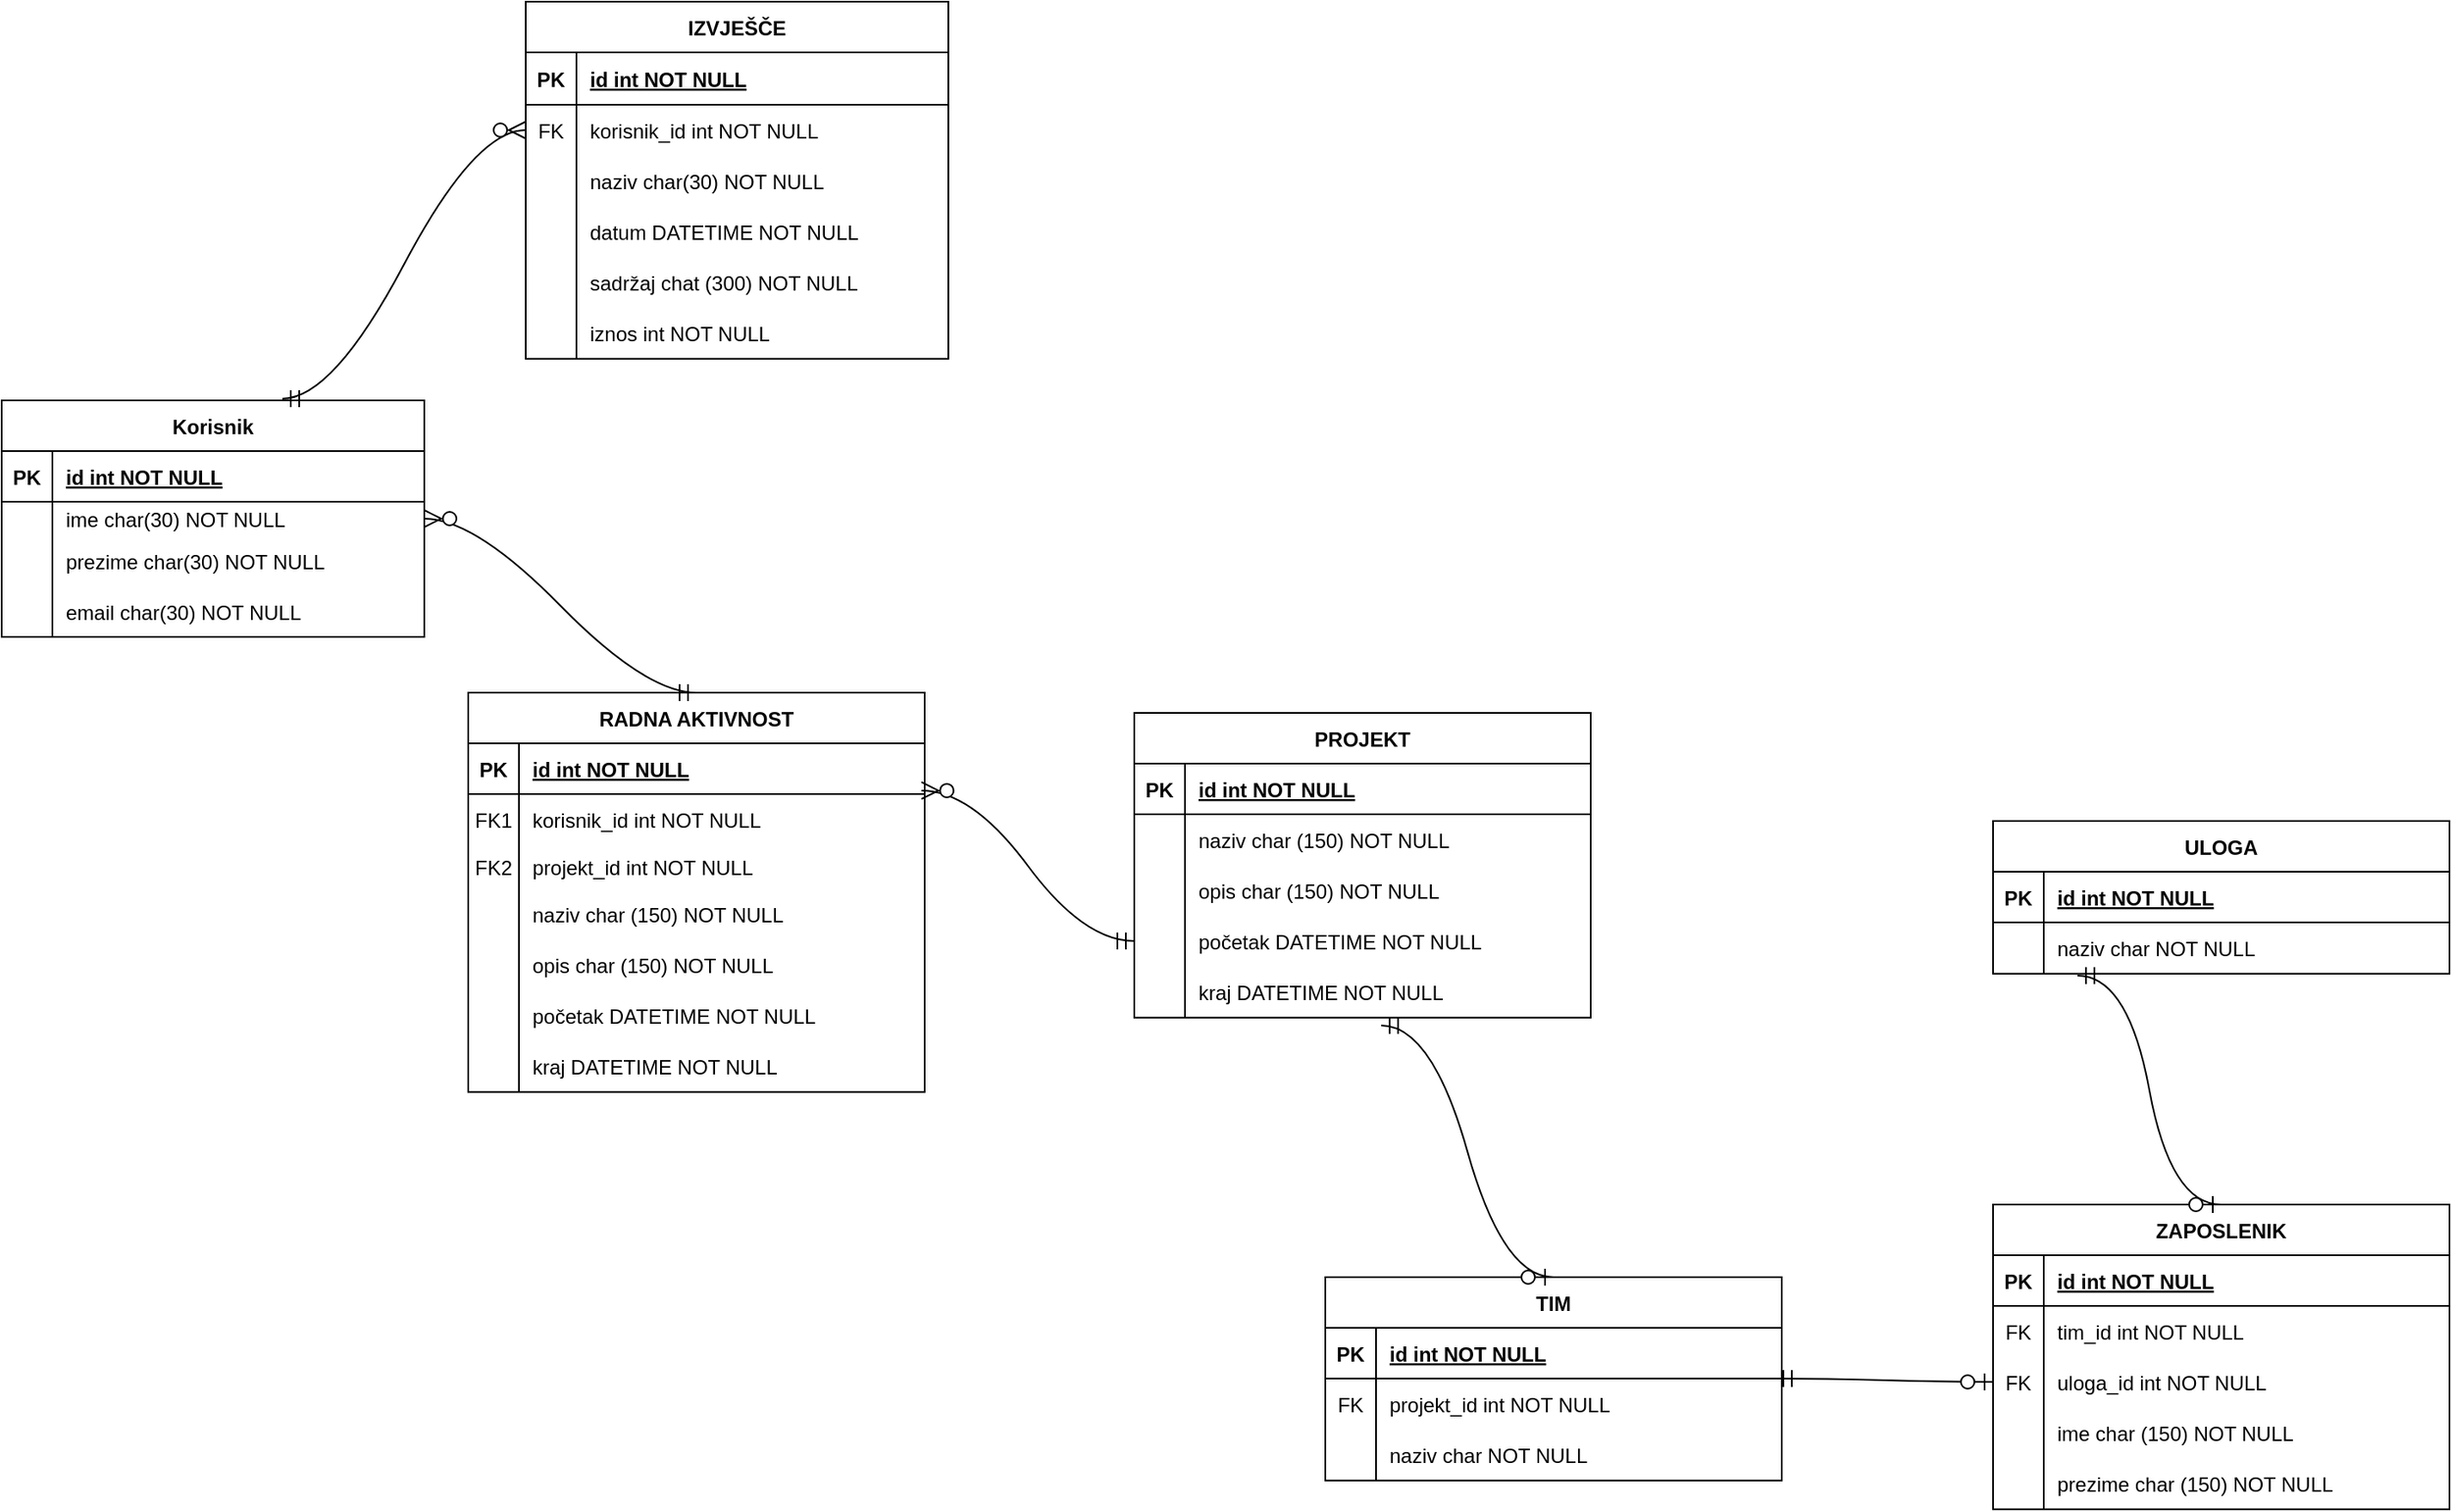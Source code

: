 <mxfile version="24.5.4" type="device">
  <diagram name="Page-1" id="-xuF1liyRMMEvNFlTRaI">
    <mxGraphModel dx="1222" dy="745" grid="0" gridSize="10" guides="1" tooltips="1" connect="1" arrows="1" fold="1" page="1" pageScale="1" pageWidth="2336" pageHeight="1654" math="0" shadow="0">
      <root>
        <mxCell id="0" />
        <mxCell id="1" parent="0" />
        <mxCell id="At3crt5vRcggLfKBgVWZ-40" value="IZVJEŠČE" style="shape=table;startSize=30;container=1;collapsible=1;childLayout=tableLayout;fixedRows=1;rowLines=0;fontStyle=1;align=center;resizeLast=1;" parent="1" vertex="1">
          <mxGeometry x="371" y="38" width="250" height="211.333" as="geometry" />
        </mxCell>
        <mxCell id="At3crt5vRcggLfKBgVWZ-41" value="" style="shape=partialRectangle;collapsible=0;dropTarget=0;pointerEvents=0;fillColor=none;points=[[0,0.5],[1,0.5]];portConstraint=eastwest;top=0;left=0;right=0;bottom=1;" parent="At3crt5vRcggLfKBgVWZ-40" vertex="1">
          <mxGeometry y="30" width="250" height="31" as="geometry" />
        </mxCell>
        <mxCell id="At3crt5vRcggLfKBgVWZ-42" value="PK" style="shape=partialRectangle;overflow=hidden;connectable=0;fillColor=none;top=0;left=0;bottom=0;right=0;fontStyle=1;" parent="At3crt5vRcggLfKBgVWZ-41" vertex="1">
          <mxGeometry width="30" height="31" as="geometry">
            <mxRectangle width="30" height="31" as="alternateBounds" />
          </mxGeometry>
        </mxCell>
        <mxCell id="At3crt5vRcggLfKBgVWZ-43" value="id int NOT NULL " style="shape=partialRectangle;overflow=hidden;connectable=0;fillColor=none;top=0;left=0;bottom=0;right=0;align=left;spacingLeft=6;fontStyle=5;" parent="At3crt5vRcggLfKBgVWZ-41" vertex="1">
          <mxGeometry x="30" width="220" height="31" as="geometry">
            <mxRectangle width="220" height="31" as="alternateBounds" />
          </mxGeometry>
        </mxCell>
        <mxCell id="At3crt5vRcggLfKBgVWZ-47" value="" style="shape=partialRectangle;collapsible=0;dropTarget=0;pointerEvents=0;fillColor=none;points=[[0,0.5],[1,0.5]];portConstraint=eastwest;top=0;left=0;right=0;bottom=0;" parent="At3crt5vRcggLfKBgVWZ-40" vertex="1">
          <mxGeometry y="61" width="250" height="30" as="geometry" />
        </mxCell>
        <mxCell id="At3crt5vRcggLfKBgVWZ-48" value="FK" style="shape=partialRectangle;overflow=hidden;connectable=0;fillColor=none;top=0;left=0;bottom=0;right=0;" parent="At3crt5vRcggLfKBgVWZ-47" vertex="1">
          <mxGeometry width="30" height="30" as="geometry">
            <mxRectangle width="30" height="30" as="alternateBounds" />
          </mxGeometry>
        </mxCell>
        <mxCell id="At3crt5vRcggLfKBgVWZ-49" value="korisnik_id int NOT NULL" style="shape=partialRectangle;overflow=hidden;connectable=0;fillColor=none;top=0;left=0;bottom=0;right=0;align=left;spacingLeft=6;" parent="At3crt5vRcggLfKBgVWZ-47" vertex="1">
          <mxGeometry x="30" width="220" height="30" as="geometry">
            <mxRectangle width="220" height="30" as="alternateBounds" />
          </mxGeometry>
        </mxCell>
        <mxCell id="At3crt5vRcggLfKBgVWZ-50" value="" style="shape=partialRectangle;collapsible=0;dropTarget=0;pointerEvents=0;fillColor=none;points=[[0,0.5],[1,0.5]];portConstraint=eastwest;top=0;left=0;right=0;bottom=0;" parent="At3crt5vRcggLfKBgVWZ-40" vertex="1">
          <mxGeometry y="91" width="250" height="30" as="geometry" />
        </mxCell>
        <mxCell id="At3crt5vRcggLfKBgVWZ-51" value="" style="shape=partialRectangle;overflow=hidden;connectable=0;fillColor=none;top=0;left=0;bottom=0;right=0;" parent="At3crt5vRcggLfKBgVWZ-50" vertex="1">
          <mxGeometry width="30" height="30" as="geometry">
            <mxRectangle width="30" height="30" as="alternateBounds" />
          </mxGeometry>
        </mxCell>
        <mxCell id="At3crt5vRcggLfKBgVWZ-52" value="naziv char(30) NOT NULL" style="shape=partialRectangle;overflow=hidden;connectable=0;fillColor=none;top=0;left=0;bottom=0;right=0;align=left;spacingLeft=6;" parent="At3crt5vRcggLfKBgVWZ-50" vertex="1">
          <mxGeometry x="30" width="220" height="30" as="geometry">
            <mxRectangle width="220" height="30" as="alternateBounds" />
          </mxGeometry>
        </mxCell>
        <mxCell id="ThyVsO0l4hg6uF869Wb_-34" style="shape=partialRectangle;collapsible=0;dropTarget=0;pointerEvents=0;fillColor=none;points=[[0,0.5],[1,0.5]];portConstraint=eastwest;top=0;left=0;right=0;bottom=0;" parent="At3crt5vRcggLfKBgVWZ-40" vertex="1">
          <mxGeometry y="121" width="250" height="30" as="geometry" />
        </mxCell>
        <mxCell id="ThyVsO0l4hg6uF869Wb_-35" style="shape=partialRectangle;overflow=hidden;connectable=0;fillColor=none;top=0;left=0;bottom=0;right=0;" parent="ThyVsO0l4hg6uF869Wb_-34" vertex="1">
          <mxGeometry width="30" height="30" as="geometry">
            <mxRectangle width="30" height="30" as="alternateBounds" />
          </mxGeometry>
        </mxCell>
        <mxCell id="ThyVsO0l4hg6uF869Wb_-36" value="datum DATETIME NOT NULL" style="shape=partialRectangle;overflow=hidden;connectable=0;fillColor=none;top=0;left=0;bottom=0;right=0;align=left;spacingLeft=6;" parent="ThyVsO0l4hg6uF869Wb_-34" vertex="1">
          <mxGeometry x="30" width="220" height="30" as="geometry">
            <mxRectangle width="220" height="30" as="alternateBounds" />
          </mxGeometry>
        </mxCell>
        <mxCell id="ThyVsO0l4hg6uF869Wb_-37" style="shape=partialRectangle;collapsible=0;dropTarget=0;pointerEvents=0;fillColor=none;points=[[0,0.5],[1,0.5]];portConstraint=eastwest;top=0;left=0;right=0;bottom=0;" parent="At3crt5vRcggLfKBgVWZ-40" vertex="1">
          <mxGeometry y="151" width="250" height="30" as="geometry" />
        </mxCell>
        <mxCell id="ThyVsO0l4hg6uF869Wb_-38" style="shape=partialRectangle;overflow=hidden;connectable=0;fillColor=none;top=0;left=0;bottom=0;right=0;" parent="ThyVsO0l4hg6uF869Wb_-37" vertex="1">
          <mxGeometry width="30" height="30" as="geometry">
            <mxRectangle width="30" height="30" as="alternateBounds" />
          </mxGeometry>
        </mxCell>
        <mxCell id="ThyVsO0l4hg6uF869Wb_-39" value="sadržaj chat (300) NOT NULL" style="shape=partialRectangle;overflow=hidden;connectable=0;fillColor=none;top=0;left=0;bottom=0;right=0;align=left;spacingLeft=6;" parent="ThyVsO0l4hg6uF869Wb_-37" vertex="1">
          <mxGeometry x="30" width="220" height="30" as="geometry">
            <mxRectangle width="220" height="30" as="alternateBounds" />
          </mxGeometry>
        </mxCell>
        <mxCell id="At3crt5vRcggLfKBgVWZ-53" value="" style="shape=partialRectangle;collapsible=0;dropTarget=0;pointerEvents=0;fillColor=none;points=[[0,0.5],[1,0.5]];portConstraint=eastwest;top=0;left=0;right=0;bottom=0;" parent="At3crt5vRcggLfKBgVWZ-40" vertex="1">
          <mxGeometry y="181" width="250" height="30" as="geometry" />
        </mxCell>
        <mxCell id="At3crt5vRcggLfKBgVWZ-54" value="" style="shape=partialRectangle;overflow=hidden;connectable=0;fillColor=none;top=0;left=0;bottom=0;right=0;" parent="At3crt5vRcggLfKBgVWZ-53" vertex="1">
          <mxGeometry width="30" height="30" as="geometry">
            <mxRectangle width="30" height="30" as="alternateBounds" />
          </mxGeometry>
        </mxCell>
        <mxCell id="At3crt5vRcggLfKBgVWZ-55" value="iznos int NOT NULL" style="shape=partialRectangle;overflow=hidden;connectable=0;fillColor=none;top=0;left=0;bottom=0;right=0;align=left;spacingLeft=6;" parent="At3crt5vRcggLfKBgVWZ-53" vertex="1">
          <mxGeometry x="30" width="220" height="30" as="geometry">
            <mxRectangle width="220" height="30" as="alternateBounds" />
          </mxGeometry>
        </mxCell>
        <mxCell id="At3crt5vRcggLfKBgVWZ-120" value="RADNA AKTIVNOST" style="shape=table;startSize=30;container=1;collapsible=1;childLayout=tableLayout;fixedRows=1;rowLines=0;fontStyle=1;align=center;resizeLast=1;" parent="1" vertex="1">
          <mxGeometry x="337" y="447" width="270" height="236.417" as="geometry" />
        </mxCell>
        <mxCell id="At3crt5vRcggLfKBgVWZ-121" value="" style="shape=partialRectangle;collapsible=0;dropTarget=0;pointerEvents=0;fillColor=none;points=[[0,0.5],[1,0.5]];portConstraint=eastwest;top=0;left=0;right=0;bottom=1;" parent="At3crt5vRcggLfKBgVWZ-120" vertex="1">
          <mxGeometry y="30" width="270" height="30" as="geometry" />
        </mxCell>
        <mxCell id="At3crt5vRcggLfKBgVWZ-122" value="PK" style="shape=partialRectangle;overflow=hidden;connectable=0;fillColor=none;top=0;left=0;bottom=0;right=0;fontStyle=1;" parent="At3crt5vRcggLfKBgVWZ-121" vertex="1">
          <mxGeometry width="30" height="30" as="geometry">
            <mxRectangle width="30" height="30" as="alternateBounds" />
          </mxGeometry>
        </mxCell>
        <mxCell id="At3crt5vRcggLfKBgVWZ-123" value="id int NOT NULL " style="shape=partialRectangle;overflow=hidden;connectable=0;fillColor=none;top=0;left=0;bottom=0;right=0;align=left;spacingLeft=6;fontStyle=5;" parent="At3crt5vRcggLfKBgVWZ-121" vertex="1">
          <mxGeometry x="30" width="240" height="30" as="geometry">
            <mxRectangle width="240" height="30" as="alternateBounds" />
          </mxGeometry>
        </mxCell>
        <mxCell id="At3crt5vRcggLfKBgVWZ-124" value="" style="shape=partialRectangle;collapsible=0;dropTarget=0;pointerEvents=0;fillColor=none;points=[[0,0.5],[1,0.5]];portConstraint=eastwest;top=0;left=0;right=0;bottom=0;" parent="At3crt5vRcggLfKBgVWZ-120" vertex="1">
          <mxGeometry y="60" width="270" height="30" as="geometry" />
        </mxCell>
        <mxCell id="At3crt5vRcggLfKBgVWZ-125" value="FK1" style="shape=partialRectangle;overflow=hidden;connectable=0;fillColor=none;top=0;left=0;bottom=0;right=0;" parent="At3crt5vRcggLfKBgVWZ-124" vertex="1">
          <mxGeometry width="30" height="30" as="geometry">
            <mxRectangle width="30" height="30" as="alternateBounds" />
          </mxGeometry>
        </mxCell>
        <mxCell id="At3crt5vRcggLfKBgVWZ-126" value="korisnik_id int NOT NULL" style="shape=partialRectangle;overflow=hidden;connectable=0;fillColor=none;top=0;left=0;bottom=0;right=0;align=left;spacingLeft=6;" parent="At3crt5vRcggLfKBgVWZ-124" vertex="1">
          <mxGeometry x="30" width="240" height="30" as="geometry">
            <mxRectangle width="240" height="30" as="alternateBounds" />
          </mxGeometry>
        </mxCell>
        <mxCell id="At3crt5vRcggLfKBgVWZ-127" value="" style="shape=partialRectangle;collapsible=0;dropTarget=0;pointerEvents=0;fillColor=none;points=[[0,0.5],[1,0.5]];portConstraint=eastwest;top=0;left=0;right=0;bottom=0;" parent="At3crt5vRcggLfKBgVWZ-120" vertex="1">
          <mxGeometry y="90" width="270" height="26" as="geometry" />
        </mxCell>
        <mxCell id="At3crt5vRcggLfKBgVWZ-128" value="FK2" style="shape=partialRectangle;overflow=hidden;connectable=0;fillColor=none;top=0;left=0;bottom=0;right=0;" parent="At3crt5vRcggLfKBgVWZ-127" vertex="1">
          <mxGeometry width="30" height="26" as="geometry">
            <mxRectangle width="30" height="26" as="alternateBounds" />
          </mxGeometry>
        </mxCell>
        <mxCell id="At3crt5vRcggLfKBgVWZ-129" value="projekt_id int NOT NULL" style="shape=partialRectangle;overflow=hidden;connectable=0;fillColor=none;top=0;left=0;bottom=0;right=0;align=left;spacingLeft=6;" parent="At3crt5vRcggLfKBgVWZ-127" vertex="1">
          <mxGeometry x="30" width="240" height="26" as="geometry">
            <mxRectangle width="240" height="26" as="alternateBounds" />
          </mxGeometry>
        </mxCell>
        <mxCell id="ThyVsO0l4hg6uF869Wb_-31" style="shape=partialRectangle;collapsible=0;dropTarget=0;pointerEvents=0;fillColor=none;points=[[0,0.5],[1,0.5]];portConstraint=eastwest;top=0;left=0;right=0;bottom=0;" parent="At3crt5vRcggLfKBgVWZ-120" vertex="1">
          <mxGeometry y="116" width="270" height="30" as="geometry" />
        </mxCell>
        <mxCell id="ThyVsO0l4hg6uF869Wb_-32" style="shape=partialRectangle;overflow=hidden;connectable=0;fillColor=none;top=0;left=0;bottom=0;right=0;" parent="ThyVsO0l4hg6uF869Wb_-31" vertex="1">
          <mxGeometry width="30" height="30" as="geometry">
            <mxRectangle width="30" height="30" as="alternateBounds" />
          </mxGeometry>
        </mxCell>
        <mxCell id="ThyVsO0l4hg6uF869Wb_-33" value="naziv char (150) NOT NULL" style="shape=partialRectangle;overflow=hidden;connectable=0;fillColor=none;top=0;left=0;bottom=0;right=0;align=left;spacingLeft=6;" parent="ThyVsO0l4hg6uF869Wb_-31" vertex="1">
          <mxGeometry x="30" width="240" height="30" as="geometry">
            <mxRectangle width="240" height="30" as="alternateBounds" />
          </mxGeometry>
        </mxCell>
        <mxCell id="At3crt5vRcggLfKBgVWZ-130" value="" style="shape=partialRectangle;collapsible=0;dropTarget=0;pointerEvents=0;fillColor=none;points=[[0,0.5],[1,0.5]];portConstraint=eastwest;top=0;left=0;right=0;bottom=0;" parent="At3crt5vRcggLfKBgVWZ-120" vertex="1">
          <mxGeometry y="146" width="270" height="30" as="geometry" />
        </mxCell>
        <mxCell id="At3crt5vRcggLfKBgVWZ-131" value="" style="shape=partialRectangle;overflow=hidden;connectable=0;fillColor=none;top=0;left=0;bottom=0;right=0;" parent="At3crt5vRcggLfKBgVWZ-130" vertex="1">
          <mxGeometry width="30" height="30" as="geometry">
            <mxRectangle width="30" height="30" as="alternateBounds" />
          </mxGeometry>
        </mxCell>
        <mxCell id="At3crt5vRcggLfKBgVWZ-132" value="opis char (150) NOT NULL" style="shape=partialRectangle;overflow=hidden;connectable=0;fillColor=none;top=0;left=0;bottom=0;right=0;align=left;spacingLeft=6;" parent="At3crt5vRcggLfKBgVWZ-130" vertex="1">
          <mxGeometry x="30" width="240" height="30" as="geometry">
            <mxRectangle width="240" height="30" as="alternateBounds" />
          </mxGeometry>
        </mxCell>
        <mxCell id="ThyVsO0l4hg6uF869Wb_-27" style="shape=partialRectangle;collapsible=0;dropTarget=0;pointerEvents=0;fillColor=none;points=[[0,0.5],[1,0.5]];portConstraint=eastwest;top=0;left=0;right=0;bottom=0;" parent="At3crt5vRcggLfKBgVWZ-120" vertex="1">
          <mxGeometry y="176" width="270" height="30" as="geometry" />
        </mxCell>
        <mxCell id="ThyVsO0l4hg6uF869Wb_-28" style="shape=partialRectangle;overflow=hidden;connectable=0;fillColor=none;top=0;left=0;bottom=0;right=0;" parent="ThyVsO0l4hg6uF869Wb_-27" vertex="1">
          <mxGeometry width="30" height="30" as="geometry">
            <mxRectangle width="30" height="30" as="alternateBounds" />
          </mxGeometry>
        </mxCell>
        <mxCell id="ThyVsO0l4hg6uF869Wb_-29" value="početak DATETIME NOT NULL" style="shape=partialRectangle;overflow=hidden;connectable=0;fillColor=none;top=0;left=0;bottom=0;right=0;align=left;spacingLeft=6;" parent="ThyVsO0l4hg6uF869Wb_-27" vertex="1">
          <mxGeometry x="30" width="240" height="30" as="geometry">
            <mxRectangle width="240" height="30" as="alternateBounds" />
          </mxGeometry>
        </mxCell>
        <mxCell id="At3crt5vRcggLfKBgVWZ-292" value="" style="shape=partialRectangle;collapsible=0;dropTarget=0;pointerEvents=0;fillColor=none;points=[[0,0.5],[1,0.5]];portConstraint=eastwest;top=0;left=0;right=0;bottom=0;" parent="At3crt5vRcggLfKBgVWZ-120" vertex="1">
          <mxGeometry y="206" width="270" height="30" as="geometry" />
        </mxCell>
        <mxCell id="At3crt5vRcggLfKBgVWZ-293" value="" style="shape=partialRectangle;overflow=hidden;connectable=0;fillColor=none;top=0;left=0;bottom=0;right=0;" parent="At3crt5vRcggLfKBgVWZ-292" vertex="1">
          <mxGeometry width="30" height="30" as="geometry">
            <mxRectangle width="30" height="30" as="alternateBounds" />
          </mxGeometry>
        </mxCell>
        <mxCell id="At3crt5vRcggLfKBgVWZ-294" value="kraj DATETIME NOT NULL" style="shape=partialRectangle;overflow=hidden;connectable=0;fillColor=none;top=0;left=0;bottom=0;right=0;align=left;spacingLeft=6;" parent="At3crt5vRcggLfKBgVWZ-292" vertex="1">
          <mxGeometry x="30" width="240" height="30" as="geometry">
            <mxRectangle width="240" height="30" as="alternateBounds" />
          </mxGeometry>
        </mxCell>
        <mxCell id="At3crt5vRcggLfKBgVWZ-72" value="Korisnik" style="shape=table;startSize=30;container=1;collapsible=1;childLayout=tableLayout;fixedRows=1;rowLines=0;fontStyle=1;align=center;resizeLast=1;" parent="1" vertex="1">
          <mxGeometry x="61" y="274" width="250" height="140" as="geometry" />
        </mxCell>
        <mxCell id="At3crt5vRcggLfKBgVWZ-73" value="" style="shape=partialRectangle;collapsible=0;dropTarget=0;pointerEvents=0;fillColor=none;points=[[0,0.5],[1,0.5]];portConstraint=eastwest;top=0;left=0;right=0;bottom=1;" parent="At3crt5vRcggLfKBgVWZ-72" vertex="1">
          <mxGeometry y="30" width="250" height="30" as="geometry" />
        </mxCell>
        <mxCell id="At3crt5vRcggLfKBgVWZ-74" value="PK" style="shape=partialRectangle;overflow=hidden;connectable=0;fillColor=none;top=0;left=0;bottom=0;right=0;fontStyle=1;" parent="At3crt5vRcggLfKBgVWZ-73" vertex="1">
          <mxGeometry width="30" height="30" as="geometry">
            <mxRectangle width="30" height="30" as="alternateBounds" />
          </mxGeometry>
        </mxCell>
        <mxCell id="At3crt5vRcggLfKBgVWZ-75" value="id int NOT NULL " style="shape=partialRectangle;overflow=hidden;connectable=0;fillColor=none;top=0;left=0;bottom=0;right=0;align=left;spacingLeft=6;fontStyle=5;" parent="At3crt5vRcggLfKBgVWZ-73" vertex="1">
          <mxGeometry x="30" width="220" height="30" as="geometry">
            <mxRectangle width="220" height="30" as="alternateBounds" />
          </mxGeometry>
        </mxCell>
        <mxCell id="At3crt5vRcggLfKBgVWZ-79" value="" style="shape=partialRectangle;collapsible=0;dropTarget=0;pointerEvents=0;fillColor=none;points=[[0,0.5],[1,0.5]];portConstraint=eastwest;top=0;left=0;right=0;bottom=0;" parent="At3crt5vRcggLfKBgVWZ-72" vertex="1">
          <mxGeometry y="60" width="250" height="20" as="geometry" />
        </mxCell>
        <mxCell id="At3crt5vRcggLfKBgVWZ-80" value="" style="shape=partialRectangle;overflow=hidden;connectable=0;fillColor=none;top=0;left=0;bottom=0;right=0;" parent="At3crt5vRcggLfKBgVWZ-79" vertex="1">
          <mxGeometry width="30" height="20" as="geometry">
            <mxRectangle width="30" height="20" as="alternateBounds" />
          </mxGeometry>
        </mxCell>
        <mxCell id="At3crt5vRcggLfKBgVWZ-81" value="ime char(30) NOT NULL" style="shape=partialRectangle;overflow=hidden;connectable=0;fillColor=none;top=0;left=0;bottom=0;right=0;align=left;spacingLeft=6;" parent="At3crt5vRcggLfKBgVWZ-79" vertex="1">
          <mxGeometry x="30" width="220" height="20" as="geometry">
            <mxRectangle width="220" height="20" as="alternateBounds" />
          </mxGeometry>
        </mxCell>
        <mxCell id="At3crt5vRcggLfKBgVWZ-82" value="" style="shape=partialRectangle;collapsible=0;dropTarget=0;pointerEvents=0;fillColor=none;points=[[0,0.5],[1,0.5]];portConstraint=eastwest;top=0;left=0;right=0;bottom=0;" parent="At3crt5vRcggLfKBgVWZ-72" vertex="1">
          <mxGeometry y="80" width="250" height="30" as="geometry" />
        </mxCell>
        <mxCell id="At3crt5vRcggLfKBgVWZ-83" value="" style="shape=partialRectangle;overflow=hidden;connectable=0;fillColor=none;top=0;left=0;bottom=0;right=0;" parent="At3crt5vRcggLfKBgVWZ-82" vertex="1">
          <mxGeometry width="30" height="30" as="geometry">
            <mxRectangle width="30" height="30" as="alternateBounds" />
          </mxGeometry>
        </mxCell>
        <mxCell id="At3crt5vRcggLfKBgVWZ-84" value="prezime char(30) NOT NULL" style="shape=partialRectangle;overflow=hidden;connectable=0;fillColor=none;top=0;left=0;bottom=0;right=0;align=left;spacingLeft=6;" parent="At3crt5vRcggLfKBgVWZ-82" vertex="1">
          <mxGeometry x="30" width="220" height="30" as="geometry">
            <mxRectangle width="220" height="30" as="alternateBounds" />
          </mxGeometry>
        </mxCell>
        <mxCell id="At3crt5vRcggLfKBgVWZ-88" value="" style="shape=partialRectangle;collapsible=0;dropTarget=0;pointerEvents=0;fillColor=none;points=[[0,0.5],[1,0.5]];portConstraint=eastwest;top=0;left=0;right=0;bottom=0;" parent="At3crt5vRcggLfKBgVWZ-72" vertex="1">
          <mxGeometry y="110" width="250" height="30" as="geometry" />
        </mxCell>
        <mxCell id="At3crt5vRcggLfKBgVWZ-89" value="" style="shape=partialRectangle;overflow=hidden;connectable=0;fillColor=none;top=0;left=0;bottom=0;right=0;" parent="At3crt5vRcggLfKBgVWZ-88" vertex="1">
          <mxGeometry width="30" height="30" as="geometry">
            <mxRectangle width="30" height="30" as="alternateBounds" />
          </mxGeometry>
        </mxCell>
        <mxCell id="At3crt5vRcggLfKBgVWZ-90" value="email char(30) NOT NULL" style="shape=partialRectangle;overflow=hidden;connectable=0;fillColor=none;top=0;left=0;bottom=0;right=0;align=left;spacingLeft=6;" parent="At3crt5vRcggLfKBgVWZ-88" vertex="1">
          <mxGeometry x="30" width="220" height="30" as="geometry">
            <mxRectangle width="220" height="30" as="alternateBounds" />
          </mxGeometry>
        </mxCell>
        <mxCell id="ThyVsO0l4hg6uF869Wb_-25" value="" style="shape=partialRectangle;overflow=hidden;connectable=0;fillColor=none;top=0;left=0;bottom=0;right=0;" parent="1" vertex="1">
          <mxGeometry x="337" y="624" width="30" height="30" as="geometry">
            <mxRectangle width="30" height="30" as="alternateBounds" />
          </mxGeometry>
        </mxCell>
        <mxCell id="ThyVsO0l4hg6uF869Wb_-85" value="PROJEKT" style="shape=table;startSize=30;container=1;collapsible=1;childLayout=tableLayout;fixedRows=1;rowLines=0;fontStyle=1;align=center;resizeLast=1;" parent="1" vertex="1">
          <mxGeometry x="731" y="459" width="270" height="180.417" as="geometry" />
        </mxCell>
        <mxCell id="ThyVsO0l4hg6uF869Wb_-86" value="" style="shape=partialRectangle;collapsible=0;dropTarget=0;pointerEvents=0;fillColor=none;points=[[0,0.5],[1,0.5]];portConstraint=eastwest;top=0;left=0;right=0;bottom=1;" parent="ThyVsO0l4hg6uF869Wb_-85" vertex="1">
          <mxGeometry y="30" width="270" height="30" as="geometry" />
        </mxCell>
        <mxCell id="ThyVsO0l4hg6uF869Wb_-87" value="PK" style="shape=partialRectangle;overflow=hidden;connectable=0;fillColor=none;top=0;left=0;bottom=0;right=0;fontStyle=1;" parent="ThyVsO0l4hg6uF869Wb_-86" vertex="1">
          <mxGeometry width="30" height="30" as="geometry">
            <mxRectangle width="30" height="30" as="alternateBounds" />
          </mxGeometry>
        </mxCell>
        <mxCell id="ThyVsO0l4hg6uF869Wb_-88" value="id int NOT NULL " style="shape=partialRectangle;overflow=hidden;connectable=0;fillColor=none;top=0;left=0;bottom=0;right=0;align=left;spacingLeft=6;fontStyle=5;" parent="ThyVsO0l4hg6uF869Wb_-86" vertex="1">
          <mxGeometry x="30" width="240" height="30" as="geometry">
            <mxRectangle width="240" height="30" as="alternateBounds" />
          </mxGeometry>
        </mxCell>
        <mxCell id="ThyVsO0l4hg6uF869Wb_-95" style="shape=partialRectangle;collapsible=0;dropTarget=0;pointerEvents=0;fillColor=none;points=[[0,0.5],[1,0.5]];portConstraint=eastwest;top=0;left=0;right=0;bottom=0;" parent="ThyVsO0l4hg6uF869Wb_-85" vertex="1">
          <mxGeometry y="60" width="270" height="30" as="geometry" />
        </mxCell>
        <mxCell id="ThyVsO0l4hg6uF869Wb_-96" style="shape=partialRectangle;overflow=hidden;connectable=0;fillColor=none;top=0;left=0;bottom=0;right=0;" parent="ThyVsO0l4hg6uF869Wb_-95" vertex="1">
          <mxGeometry width="30" height="30" as="geometry">
            <mxRectangle width="30" height="30" as="alternateBounds" />
          </mxGeometry>
        </mxCell>
        <mxCell id="ThyVsO0l4hg6uF869Wb_-97" value="naziv char (150) NOT NULL" style="shape=partialRectangle;overflow=hidden;connectable=0;fillColor=none;top=0;left=0;bottom=0;right=0;align=left;spacingLeft=6;" parent="ThyVsO0l4hg6uF869Wb_-95" vertex="1">
          <mxGeometry x="30" width="240" height="30" as="geometry">
            <mxRectangle width="240" height="30" as="alternateBounds" />
          </mxGeometry>
        </mxCell>
        <mxCell id="ThyVsO0l4hg6uF869Wb_-98" value="" style="shape=partialRectangle;collapsible=0;dropTarget=0;pointerEvents=0;fillColor=none;points=[[0,0.5],[1,0.5]];portConstraint=eastwest;top=0;left=0;right=0;bottom=0;" parent="ThyVsO0l4hg6uF869Wb_-85" vertex="1">
          <mxGeometry y="90" width="270" height="30" as="geometry" />
        </mxCell>
        <mxCell id="ThyVsO0l4hg6uF869Wb_-99" value="" style="shape=partialRectangle;overflow=hidden;connectable=0;fillColor=none;top=0;left=0;bottom=0;right=0;" parent="ThyVsO0l4hg6uF869Wb_-98" vertex="1">
          <mxGeometry width="30" height="30" as="geometry">
            <mxRectangle width="30" height="30" as="alternateBounds" />
          </mxGeometry>
        </mxCell>
        <mxCell id="ThyVsO0l4hg6uF869Wb_-100" value="opis char (150) NOT NULL" style="shape=partialRectangle;overflow=hidden;connectable=0;fillColor=none;top=0;left=0;bottom=0;right=0;align=left;spacingLeft=6;" parent="ThyVsO0l4hg6uF869Wb_-98" vertex="1">
          <mxGeometry x="30" width="240" height="30" as="geometry">
            <mxRectangle width="240" height="30" as="alternateBounds" />
          </mxGeometry>
        </mxCell>
        <mxCell id="ThyVsO0l4hg6uF869Wb_-101" style="shape=partialRectangle;collapsible=0;dropTarget=0;pointerEvents=0;fillColor=none;points=[[0,0.5],[1,0.5]];portConstraint=eastwest;top=0;left=0;right=0;bottom=0;" parent="ThyVsO0l4hg6uF869Wb_-85" vertex="1">
          <mxGeometry y="120" width="270" height="30" as="geometry" />
        </mxCell>
        <mxCell id="ThyVsO0l4hg6uF869Wb_-102" style="shape=partialRectangle;overflow=hidden;connectable=0;fillColor=none;top=0;left=0;bottom=0;right=0;" parent="ThyVsO0l4hg6uF869Wb_-101" vertex="1">
          <mxGeometry width="30" height="30" as="geometry">
            <mxRectangle width="30" height="30" as="alternateBounds" />
          </mxGeometry>
        </mxCell>
        <mxCell id="ThyVsO0l4hg6uF869Wb_-103" value="početak DATETIME NOT NULL" style="shape=partialRectangle;overflow=hidden;connectable=0;fillColor=none;top=0;left=0;bottom=0;right=0;align=left;spacingLeft=6;" parent="ThyVsO0l4hg6uF869Wb_-101" vertex="1">
          <mxGeometry x="30" width="240" height="30" as="geometry">
            <mxRectangle width="240" height="30" as="alternateBounds" />
          </mxGeometry>
        </mxCell>
        <mxCell id="ThyVsO0l4hg6uF869Wb_-104" value="" style="shape=partialRectangle;collapsible=0;dropTarget=0;pointerEvents=0;fillColor=none;points=[[0,0.5],[1,0.5]];portConstraint=eastwest;top=0;left=0;right=0;bottom=0;" parent="ThyVsO0l4hg6uF869Wb_-85" vertex="1">
          <mxGeometry y="150" width="270" height="30" as="geometry" />
        </mxCell>
        <mxCell id="ThyVsO0l4hg6uF869Wb_-105" value="" style="shape=partialRectangle;overflow=hidden;connectable=0;fillColor=none;top=0;left=0;bottom=0;right=0;" parent="ThyVsO0l4hg6uF869Wb_-104" vertex="1">
          <mxGeometry width="30" height="30" as="geometry">
            <mxRectangle width="30" height="30" as="alternateBounds" />
          </mxGeometry>
        </mxCell>
        <mxCell id="ThyVsO0l4hg6uF869Wb_-106" value="kraj DATETIME NOT NULL" style="shape=partialRectangle;overflow=hidden;connectable=0;fillColor=none;top=0;left=0;bottom=0;right=0;align=left;spacingLeft=6;" parent="ThyVsO0l4hg6uF869Wb_-104" vertex="1">
          <mxGeometry x="30" width="240" height="30" as="geometry">
            <mxRectangle width="240" height="30" as="alternateBounds" />
          </mxGeometry>
        </mxCell>
        <mxCell id="ThyVsO0l4hg6uF869Wb_-129" value="TIM" style="shape=table;startSize=30;container=1;collapsible=1;childLayout=tableLayout;fixedRows=1;rowLines=0;fontStyle=1;align=center;resizeLast=1;" parent="1" vertex="1">
          <mxGeometry x="844" y="793" width="270" height="120.417" as="geometry" />
        </mxCell>
        <mxCell id="ThyVsO0l4hg6uF869Wb_-130" value="" style="shape=partialRectangle;collapsible=0;dropTarget=0;pointerEvents=0;fillColor=none;points=[[0,0.5],[1,0.5]];portConstraint=eastwest;top=0;left=0;right=0;bottom=1;" parent="ThyVsO0l4hg6uF869Wb_-129" vertex="1">
          <mxGeometry y="30" width="270" height="30" as="geometry" />
        </mxCell>
        <mxCell id="ThyVsO0l4hg6uF869Wb_-131" value="PK" style="shape=partialRectangle;overflow=hidden;connectable=0;fillColor=none;top=0;left=0;bottom=0;right=0;fontStyle=1;" parent="ThyVsO0l4hg6uF869Wb_-130" vertex="1">
          <mxGeometry width="30" height="30" as="geometry">
            <mxRectangle width="30" height="30" as="alternateBounds" />
          </mxGeometry>
        </mxCell>
        <mxCell id="ThyVsO0l4hg6uF869Wb_-132" value="id int NOT NULL " style="shape=partialRectangle;overflow=hidden;connectable=0;fillColor=none;top=0;left=0;bottom=0;right=0;align=left;spacingLeft=6;fontStyle=5;" parent="ThyVsO0l4hg6uF869Wb_-130" vertex="1">
          <mxGeometry x="30" width="240" height="30" as="geometry">
            <mxRectangle width="240" height="30" as="alternateBounds" />
          </mxGeometry>
        </mxCell>
        <mxCell id="ThyVsO0l4hg6uF869Wb_-133" style="shape=partialRectangle;collapsible=0;dropTarget=0;pointerEvents=0;fillColor=none;points=[[0,0.5],[1,0.5]];portConstraint=eastwest;top=0;left=0;right=0;bottom=0;" parent="ThyVsO0l4hg6uF869Wb_-129" vertex="1">
          <mxGeometry y="60" width="270" height="30" as="geometry" />
        </mxCell>
        <mxCell id="ThyVsO0l4hg6uF869Wb_-134" value="FK" style="shape=partialRectangle;overflow=hidden;connectable=0;fillColor=none;top=0;left=0;bottom=0;right=0;" parent="ThyVsO0l4hg6uF869Wb_-133" vertex="1">
          <mxGeometry width="30" height="30" as="geometry">
            <mxRectangle width="30" height="30" as="alternateBounds" />
          </mxGeometry>
        </mxCell>
        <mxCell id="ThyVsO0l4hg6uF869Wb_-135" value="projekt_id int NOT NULL" style="shape=partialRectangle;overflow=hidden;connectable=0;fillColor=none;top=0;left=0;bottom=0;right=0;align=left;spacingLeft=6;" parent="ThyVsO0l4hg6uF869Wb_-133" vertex="1">
          <mxGeometry x="30" width="240" height="30" as="geometry">
            <mxRectangle width="240" height="30" as="alternateBounds" />
          </mxGeometry>
        </mxCell>
        <mxCell id="ThyVsO0l4hg6uF869Wb_-136" value="" style="shape=partialRectangle;collapsible=0;dropTarget=0;pointerEvents=0;fillColor=none;points=[[0,0.5],[1,0.5]];portConstraint=eastwest;top=0;left=0;right=0;bottom=0;" parent="ThyVsO0l4hg6uF869Wb_-129" vertex="1">
          <mxGeometry y="90" width="270" height="30" as="geometry" />
        </mxCell>
        <mxCell id="ThyVsO0l4hg6uF869Wb_-137" value="" style="shape=partialRectangle;overflow=hidden;connectable=0;fillColor=none;top=0;left=0;bottom=0;right=0;" parent="ThyVsO0l4hg6uF869Wb_-136" vertex="1">
          <mxGeometry width="30" height="30" as="geometry">
            <mxRectangle width="30" height="30" as="alternateBounds" />
          </mxGeometry>
        </mxCell>
        <mxCell id="ThyVsO0l4hg6uF869Wb_-138" value="naziv char NOT NULL" style="shape=partialRectangle;overflow=hidden;connectable=0;fillColor=none;top=0;left=0;bottom=0;right=0;align=left;spacingLeft=6;" parent="ThyVsO0l4hg6uF869Wb_-136" vertex="1">
          <mxGeometry x="30" width="240" height="30" as="geometry">
            <mxRectangle width="240" height="30" as="alternateBounds" />
          </mxGeometry>
        </mxCell>
        <mxCell id="ThyVsO0l4hg6uF869Wb_-156" value="ZAPOSLENIK" style="shape=table;startSize=30;container=1;collapsible=1;childLayout=tableLayout;fixedRows=1;rowLines=0;fontStyle=1;align=center;resizeLast=1;" parent="1" vertex="1">
          <mxGeometry x="1239" y="750" width="270" height="180.417" as="geometry" />
        </mxCell>
        <mxCell id="ThyVsO0l4hg6uF869Wb_-157" value="" style="shape=partialRectangle;collapsible=0;dropTarget=0;pointerEvents=0;fillColor=none;points=[[0,0.5],[1,0.5]];portConstraint=eastwest;top=0;left=0;right=0;bottom=1;" parent="ThyVsO0l4hg6uF869Wb_-156" vertex="1">
          <mxGeometry y="30" width="270" height="30" as="geometry" />
        </mxCell>
        <mxCell id="ThyVsO0l4hg6uF869Wb_-158" value="PK" style="shape=partialRectangle;overflow=hidden;connectable=0;fillColor=none;top=0;left=0;bottom=0;right=0;fontStyle=1;" parent="ThyVsO0l4hg6uF869Wb_-157" vertex="1">
          <mxGeometry width="30" height="30" as="geometry">
            <mxRectangle width="30" height="30" as="alternateBounds" />
          </mxGeometry>
        </mxCell>
        <mxCell id="ThyVsO0l4hg6uF869Wb_-159" value="id int NOT NULL " style="shape=partialRectangle;overflow=hidden;connectable=0;fillColor=none;top=0;left=0;bottom=0;right=0;align=left;spacingLeft=6;fontStyle=5;" parent="ThyVsO0l4hg6uF869Wb_-157" vertex="1">
          <mxGeometry x="30" width="240" height="30" as="geometry">
            <mxRectangle width="240" height="30" as="alternateBounds" />
          </mxGeometry>
        </mxCell>
        <mxCell id="ThyVsO0l4hg6uF869Wb_-185" style="shape=partialRectangle;collapsible=0;dropTarget=0;pointerEvents=0;fillColor=none;points=[[0,0.5],[1,0.5]];portConstraint=eastwest;top=0;left=0;right=0;bottom=0;" parent="ThyVsO0l4hg6uF869Wb_-156" vertex="1">
          <mxGeometry y="60" width="270" height="30" as="geometry" />
        </mxCell>
        <mxCell id="ThyVsO0l4hg6uF869Wb_-186" value="FK" style="shape=partialRectangle;overflow=hidden;connectable=0;fillColor=none;top=0;left=0;bottom=0;right=0;" parent="ThyVsO0l4hg6uF869Wb_-185" vertex="1">
          <mxGeometry width="30" height="30" as="geometry">
            <mxRectangle width="30" height="30" as="alternateBounds" />
          </mxGeometry>
        </mxCell>
        <mxCell id="ThyVsO0l4hg6uF869Wb_-187" value="tim_id int NOT NULL" style="shape=partialRectangle;overflow=hidden;connectable=0;fillColor=none;top=0;left=0;bottom=0;right=0;align=left;spacingLeft=6;" parent="ThyVsO0l4hg6uF869Wb_-185" vertex="1">
          <mxGeometry x="30" width="240" height="30" as="geometry">
            <mxRectangle width="240" height="30" as="alternateBounds" />
          </mxGeometry>
        </mxCell>
        <mxCell id="ThyVsO0l4hg6uF869Wb_-182" style="shape=partialRectangle;collapsible=0;dropTarget=0;pointerEvents=0;fillColor=none;points=[[0,0.5],[1,0.5]];portConstraint=eastwest;top=0;left=0;right=0;bottom=0;" parent="ThyVsO0l4hg6uF869Wb_-156" vertex="1">
          <mxGeometry y="90" width="270" height="30" as="geometry" />
        </mxCell>
        <mxCell id="ThyVsO0l4hg6uF869Wb_-183" value="FK" style="shape=partialRectangle;overflow=hidden;connectable=0;fillColor=none;top=0;left=0;bottom=0;right=0;" parent="ThyVsO0l4hg6uF869Wb_-182" vertex="1">
          <mxGeometry width="30" height="30" as="geometry">
            <mxRectangle width="30" height="30" as="alternateBounds" />
          </mxGeometry>
        </mxCell>
        <mxCell id="ThyVsO0l4hg6uF869Wb_-184" value="uloga_id int NOT NULL" style="shape=partialRectangle;overflow=hidden;connectable=0;fillColor=none;top=0;left=0;bottom=0;right=0;align=left;spacingLeft=6;" parent="ThyVsO0l4hg6uF869Wb_-182" vertex="1">
          <mxGeometry x="30" width="240" height="30" as="geometry">
            <mxRectangle width="240" height="30" as="alternateBounds" />
          </mxGeometry>
        </mxCell>
        <mxCell id="ThyVsO0l4hg6uF869Wb_-160" style="shape=partialRectangle;collapsible=0;dropTarget=0;pointerEvents=0;fillColor=none;points=[[0,0.5],[1,0.5]];portConstraint=eastwest;top=0;left=0;right=0;bottom=0;" parent="ThyVsO0l4hg6uF869Wb_-156" vertex="1">
          <mxGeometry y="120" width="270" height="30" as="geometry" />
        </mxCell>
        <mxCell id="ThyVsO0l4hg6uF869Wb_-161" style="shape=partialRectangle;overflow=hidden;connectable=0;fillColor=none;top=0;left=0;bottom=0;right=0;" parent="ThyVsO0l4hg6uF869Wb_-160" vertex="1">
          <mxGeometry width="30" height="30" as="geometry">
            <mxRectangle width="30" height="30" as="alternateBounds" />
          </mxGeometry>
        </mxCell>
        <mxCell id="ThyVsO0l4hg6uF869Wb_-162" value="ime char (150) NOT NULL" style="shape=partialRectangle;overflow=hidden;connectable=0;fillColor=none;top=0;left=0;bottom=0;right=0;align=left;spacingLeft=6;" parent="ThyVsO0l4hg6uF869Wb_-160" vertex="1">
          <mxGeometry x="30" width="240" height="30" as="geometry">
            <mxRectangle width="240" height="30" as="alternateBounds" />
          </mxGeometry>
        </mxCell>
        <mxCell id="ThyVsO0l4hg6uF869Wb_-163" value="" style="shape=partialRectangle;collapsible=0;dropTarget=0;pointerEvents=0;fillColor=none;points=[[0,0.5],[1,0.5]];portConstraint=eastwest;top=0;left=0;right=0;bottom=0;" parent="ThyVsO0l4hg6uF869Wb_-156" vertex="1">
          <mxGeometry y="150" width="270" height="30" as="geometry" />
        </mxCell>
        <mxCell id="ThyVsO0l4hg6uF869Wb_-164" value="" style="shape=partialRectangle;overflow=hidden;connectable=0;fillColor=none;top=0;left=0;bottom=0;right=0;" parent="ThyVsO0l4hg6uF869Wb_-163" vertex="1">
          <mxGeometry width="30" height="30" as="geometry">
            <mxRectangle width="30" height="30" as="alternateBounds" />
          </mxGeometry>
        </mxCell>
        <mxCell id="ThyVsO0l4hg6uF869Wb_-165" value="prezime char (150) NOT NULL" style="shape=partialRectangle;overflow=hidden;connectable=0;fillColor=none;top=0;left=0;bottom=0;right=0;align=left;spacingLeft=6;" parent="ThyVsO0l4hg6uF869Wb_-163" vertex="1">
          <mxGeometry x="30" width="240" height="30" as="geometry">
            <mxRectangle width="240" height="30" as="alternateBounds" />
          </mxGeometry>
        </mxCell>
        <mxCell id="ThyVsO0l4hg6uF869Wb_-172" value="ULOGA" style="shape=table;startSize=30;container=1;collapsible=1;childLayout=tableLayout;fixedRows=1;rowLines=0;fontStyle=1;align=center;resizeLast=1;" parent="1" vertex="1">
          <mxGeometry x="1239" y="523" width="270" height="90.417" as="geometry" />
        </mxCell>
        <mxCell id="ThyVsO0l4hg6uF869Wb_-173" value="" style="shape=partialRectangle;collapsible=0;dropTarget=0;pointerEvents=0;fillColor=none;points=[[0,0.5],[1,0.5]];portConstraint=eastwest;top=0;left=0;right=0;bottom=1;" parent="ThyVsO0l4hg6uF869Wb_-172" vertex="1">
          <mxGeometry y="30" width="270" height="30" as="geometry" />
        </mxCell>
        <mxCell id="ThyVsO0l4hg6uF869Wb_-174" value="PK" style="shape=partialRectangle;overflow=hidden;connectable=0;fillColor=none;top=0;left=0;bottom=0;right=0;fontStyle=1;" parent="ThyVsO0l4hg6uF869Wb_-173" vertex="1">
          <mxGeometry width="30" height="30" as="geometry">
            <mxRectangle width="30" height="30" as="alternateBounds" />
          </mxGeometry>
        </mxCell>
        <mxCell id="ThyVsO0l4hg6uF869Wb_-175" value="id int NOT NULL " style="shape=partialRectangle;overflow=hidden;connectable=0;fillColor=none;top=0;left=0;bottom=0;right=0;align=left;spacingLeft=6;fontStyle=5;" parent="ThyVsO0l4hg6uF869Wb_-173" vertex="1">
          <mxGeometry x="30" width="240" height="30" as="geometry">
            <mxRectangle width="240" height="30" as="alternateBounds" />
          </mxGeometry>
        </mxCell>
        <mxCell id="ThyVsO0l4hg6uF869Wb_-179" value="" style="shape=partialRectangle;collapsible=0;dropTarget=0;pointerEvents=0;fillColor=none;points=[[0,0.5],[1,0.5]];portConstraint=eastwest;top=0;left=0;right=0;bottom=0;" parent="ThyVsO0l4hg6uF869Wb_-172" vertex="1">
          <mxGeometry y="60" width="270" height="30" as="geometry" />
        </mxCell>
        <mxCell id="ThyVsO0l4hg6uF869Wb_-180" value="" style="shape=partialRectangle;overflow=hidden;connectable=0;fillColor=none;top=0;left=0;bottom=0;right=0;" parent="ThyVsO0l4hg6uF869Wb_-179" vertex="1">
          <mxGeometry width="30" height="30" as="geometry">
            <mxRectangle width="30" height="30" as="alternateBounds" />
          </mxGeometry>
        </mxCell>
        <mxCell id="ThyVsO0l4hg6uF869Wb_-181" value="naziv char NOT NULL" style="shape=partialRectangle;overflow=hidden;connectable=0;fillColor=none;top=0;left=0;bottom=0;right=0;align=left;spacingLeft=6;" parent="ThyVsO0l4hg6uF869Wb_-179" vertex="1">
          <mxGeometry x="30" width="240" height="30" as="geometry">
            <mxRectangle width="240" height="30" as="alternateBounds" />
          </mxGeometry>
        </mxCell>
        <mxCell id="ThyVsO0l4hg6uF869Wb_-188" value="" style="edgeStyle=entityRelationEdgeStyle;fontSize=12;html=1;endArrow=ERzeroToMany;startArrow=ERmandOne;rounded=0;startSize=8;endSize=8;curved=1;exitX=0.5;exitY=0;exitDx=0;exitDy=0;" parent="1" source="At3crt5vRcggLfKBgVWZ-120" target="At3crt5vRcggLfKBgVWZ-79" edge="1">
          <mxGeometry width="100" height="100" relative="1" as="geometry">
            <mxPoint x="205" y="985" as="sourcePoint" />
            <mxPoint x="305" y="885" as="targetPoint" />
          </mxGeometry>
        </mxCell>
        <mxCell id="ThyVsO0l4hg6uF869Wb_-189" value="" style="edgeStyle=entityRelationEdgeStyle;fontSize=12;html=1;endArrow=ERzeroToMany;startArrow=ERmandOne;rounded=0;startSize=8;endSize=8;curved=1;entryX=0;entryY=0.5;entryDx=0;entryDy=0;" parent="1" target="At3crt5vRcggLfKBgVWZ-47" edge="1">
          <mxGeometry width="100" height="100" relative="1" as="geometry">
            <mxPoint x="227" y="273" as="sourcePoint" />
            <mxPoint x="120" y="122" as="targetPoint" />
          </mxGeometry>
        </mxCell>
        <mxCell id="ThyVsO0l4hg6uF869Wb_-190" value="" style="edgeStyle=entityRelationEdgeStyle;fontSize=12;html=1;endArrow=ERzeroToMany;startArrow=ERmandOne;rounded=0;startSize=8;endSize=8;curved=1;entryX=0.993;entryY=-0.067;entryDx=0;entryDy=0;entryPerimeter=0;exitX=0;exitY=0.5;exitDx=0;exitDy=0;" parent="1" source="ThyVsO0l4hg6uF869Wb_-101" target="At3crt5vRcggLfKBgVWZ-124" edge="1">
          <mxGeometry width="100" height="100" relative="1" as="geometry">
            <mxPoint x="661" y="555" as="sourcePoint" />
            <mxPoint x="601" y="249.33" as="targetPoint" />
            <Array as="points">
              <mxPoint x="685" y="409" />
            </Array>
          </mxGeometry>
        </mxCell>
        <mxCell id="ThyVsO0l4hg6uF869Wb_-194" value="" style="edgeStyle=entityRelationEdgeStyle;fontSize=12;html=1;endArrow=ERzeroToOne;startArrow=ERmandOne;rounded=0;startSize=8;endSize=8;curved=1;exitX=0.541;exitY=1.167;exitDx=0;exitDy=0;exitPerimeter=0;entryX=0.5;entryY=0;entryDx=0;entryDy=0;" parent="1" source="ThyVsO0l4hg6uF869Wb_-104" target="ThyVsO0l4hg6uF869Wb_-129" edge="1">
          <mxGeometry width="100" height="100" relative="1" as="geometry">
            <mxPoint x="794" y="1127" as="sourcePoint" />
            <mxPoint x="894" y="1027" as="targetPoint" />
            <Array as="points">
              <mxPoint x="869" y="650" />
            </Array>
          </mxGeometry>
        </mxCell>
        <mxCell id="ThyVsO0l4hg6uF869Wb_-195" value="" style="edgeStyle=entityRelationEdgeStyle;fontSize=12;html=1;endArrow=ERzeroToOne;startArrow=ERmandOne;rounded=0;startSize=8;endSize=8;curved=1;exitX=0.985;exitY=0;exitDx=0;exitDy=0;exitPerimeter=0;entryX=0;entryY=0.5;entryDx=0;entryDy=0;" parent="1" source="ThyVsO0l4hg6uF869Wb_-133" target="ThyVsO0l4hg6uF869Wb_-182" edge="1">
          <mxGeometry width="100" height="100" relative="1" as="geometry">
            <mxPoint x="1052" y="1165" as="sourcePoint" />
            <mxPoint x="1152" y="1065" as="targetPoint" />
          </mxGeometry>
        </mxCell>
        <mxCell id="ThyVsO0l4hg6uF869Wb_-197" value="" style="edgeStyle=entityRelationEdgeStyle;fontSize=12;html=1;endArrow=ERzeroToOne;startArrow=ERmandOne;rounded=0;startSize=8;endSize=8;curved=1;entryX=0.5;entryY=0;entryDx=0;entryDy=0;exitX=0.185;exitY=1.052;exitDx=0;exitDy=0;exitPerimeter=0;" parent="1" source="ThyVsO0l4hg6uF869Wb_-179" target="ThyVsO0l4hg6uF869Wb_-156" edge="1">
          <mxGeometry width="100" height="100" relative="1" as="geometry">
            <mxPoint x="955" y="1104" as="sourcePoint" />
            <mxPoint x="1055" y="1004" as="targetPoint" />
          </mxGeometry>
        </mxCell>
      </root>
    </mxGraphModel>
  </diagram>
</mxfile>
